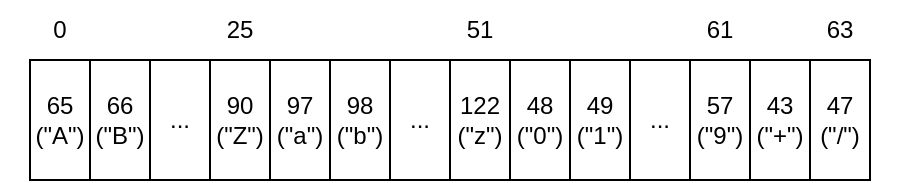 <mxfile version="22.1.0" type="onedrive">
  <diagram name="Page-1" id="Nh3F8GEqralY3ZRJ9hzQ">
    <mxGraphModel grid="1" page="1" gridSize="10" guides="1" tooltips="1" connect="1" arrows="1" fold="1" pageScale="1" pageWidth="827" pageHeight="1169" math="0" shadow="0">
      <root>
        <mxCell id="0" />
        <mxCell id="1" parent="0" />
        <mxCell id="4ET2xIV6CMzBuCCbF4iQ-1" value="" style="rounded=0;whiteSpace=wrap;html=1;fillColor=none;" vertex="1" parent="1">
          <mxGeometry x="240" y="190" width="420" height="60" as="geometry" />
        </mxCell>
        <mxCell id="4ET2xIV6CMzBuCCbF4iQ-2" value="65&lt;br&gt;(&quot;A&quot;)" style="rounded=0;whiteSpace=wrap;html=1;" vertex="1" parent="1">
          <mxGeometry x="240" y="190" width="30" height="60" as="geometry" />
        </mxCell>
        <mxCell id="4ET2xIV6CMzBuCCbF4iQ-3" value="66&lt;br&gt;(&quot;B&quot;)" style="rounded=0;whiteSpace=wrap;html=1;" vertex="1" parent="1">
          <mxGeometry x="270" y="190" width="30" height="60" as="geometry" />
        </mxCell>
        <mxCell id="4ET2xIV6CMzBuCCbF4iQ-4" value="..." style="rounded=0;whiteSpace=wrap;html=1;" vertex="1" parent="1">
          <mxGeometry x="300" y="190" width="30" height="60" as="geometry" />
        </mxCell>
        <mxCell id="4ET2xIV6CMzBuCCbF4iQ-5" value="90&lt;br&gt;(&quot;Z&quot;)" style="rounded=0;whiteSpace=wrap;html=1;" vertex="1" parent="1">
          <mxGeometry x="330" y="190" width="30" height="60" as="geometry" />
        </mxCell>
        <mxCell id="4ET2xIV6CMzBuCCbF4iQ-6" value="97&lt;br&gt;(&quot;a&quot;)" style="rounded=0;whiteSpace=wrap;html=1;" vertex="1" parent="1">
          <mxGeometry x="360" y="190" width="30" height="60" as="geometry" />
        </mxCell>
        <mxCell id="4ET2xIV6CMzBuCCbF4iQ-7" value="98&lt;br&gt;(&quot;b&quot;)" style="rounded=0;whiteSpace=wrap;html=1;" vertex="1" parent="1">
          <mxGeometry x="390" y="190" width="30" height="60" as="geometry" />
        </mxCell>
        <mxCell id="4ET2xIV6CMzBuCCbF4iQ-8" value="..." style="rounded=0;whiteSpace=wrap;html=1;" vertex="1" parent="1">
          <mxGeometry x="420" y="190" width="30" height="60" as="geometry" />
        </mxCell>
        <mxCell id="4ET2xIV6CMzBuCCbF4iQ-9" value="122&lt;br&gt;(&quot;z&quot;)" style="rounded=0;whiteSpace=wrap;html=1;" vertex="1" parent="1">
          <mxGeometry x="450" y="190" width="30" height="60" as="geometry" />
        </mxCell>
        <mxCell id="4ET2xIV6CMzBuCCbF4iQ-10" value="48&lt;br&gt;(&quot;0&quot;)" style="rounded=0;whiteSpace=wrap;html=1;" vertex="1" parent="1">
          <mxGeometry x="480" y="190" width="30" height="60" as="geometry" />
        </mxCell>
        <mxCell id="4ET2xIV6CMzBuCCbF4iQ-11" value="49&lt;br&gt;(&quot;1&quot;)" style="rounded=0;whiteSpace=wrap;html=1;" vertex="1" parent="1">
          <mxGeometry x="510" y="190" width="30" height="60" as="geometry" />
        </mxCell>
        <mxCell id="4ET2xIV6CMzBuCCbF4iQ-12" value="..." style="rounded=0;whiteSpace=wrap;html=1;" vertex="1" parent="1">
          <mxGeometry x="540" y="190" width="30" height="60" as="geometry" />
        </mxCell>
        <mxCell id="4ET2xIV6CMzBuCCbF4iQ-13" value="57&lt;br&gt;(&quot;9&quot;)" style="rounded=0;whiteSpace=wrap;html=1;" vertex="1" parent="1">
          <mxGeometry x="570" y="190" width="30" height="60" as="geometry" />
        </mxCell>
        <mxCell id="4ET2xIV6CMzBuCCbF4iQ-14" value="43&lt;br&gt;(&quot;+&quot;)" style="rounded=0;whiteSpace=wrap;html=1;" vertex="1" parent="1">
          <mxGeometry x="600" y="190" width="30" height="60" as="geometry" />
        </mxCell>
        <mxCell id="4ET2xIV6CMzBuCCbF4iQ-15" value="47&lt;br&gt;(&quot;/&quot;)" style="rounded=0;whiteSpace=wrap;html=1;" vertex="1" parent="1">
          <mxGeometry x="630" y="190" width="30" height="60" as="geometry" />
        </mxCell>
        <mxCell id="4ET2xIV6CMzBuCCbF4iQ-18" value="0" style="text;html=1;strokeColor=none;fillColor=none;align=center;verticalAlign=middle;whiteSpace=wrap;rounded=0;" vertex="1" parent="1">
          <mxGeometry x="225" y="160" width="60" height="30" as="geometry" />
        </mxCell>
        <mxCell id="4ET2xIV6CMzBuCCbF4iQ-19" value="63" style="text;html=1;strokeColor=none;fillColor=none;align=center;verticalAlign=middle;whiteSpace=wrap;rounded=0;" vertex="1" parent="1">
          <mxGeometry x="615" y="160" width="60" height="30" as="geometry" />
        </mxCell>
        <mxCell id="_MJMlIucCq9JogXkU-Ns-1" value="25" style="text;html=1;strokeColor=none;fillColor=none;align=center;verticalAlign=middle;whiteSpace=wrap;rounded=0;" vertex="1" parent="1">
          <mxGeometry x="315" y="160" width="60" height="30" as="geometry" />
        </mxCell>
        <mxCell id="_MJMlIucCq9JogXkU-Ns-2" value="51" style="text;html=1;strokeColor=none;fillColor=none;align=center;verticalAlign=middle;whiteSpace=wrap;rounded=0;" vertex="1" parent="1">
          <mxGeometry x="435" y="160" width="60" height="30" as="geometry" />
        </mxCell>
        <mxCell id="_MJMlIucCq9JogXkU-Ns-3" value="61" style="text;html=1;strokeColor=none;fillColor=none;align=center;verticalAlign=middle;whiteSpace=wrap;rounded=0;" vertex="1" parent="1">
          <mxGeometry x="555" y="160" width="60" height="30" as="geometry" />
        </mxCell>
      </root>
    </mxGraphModel>
  </diagram>
</mxfile>
